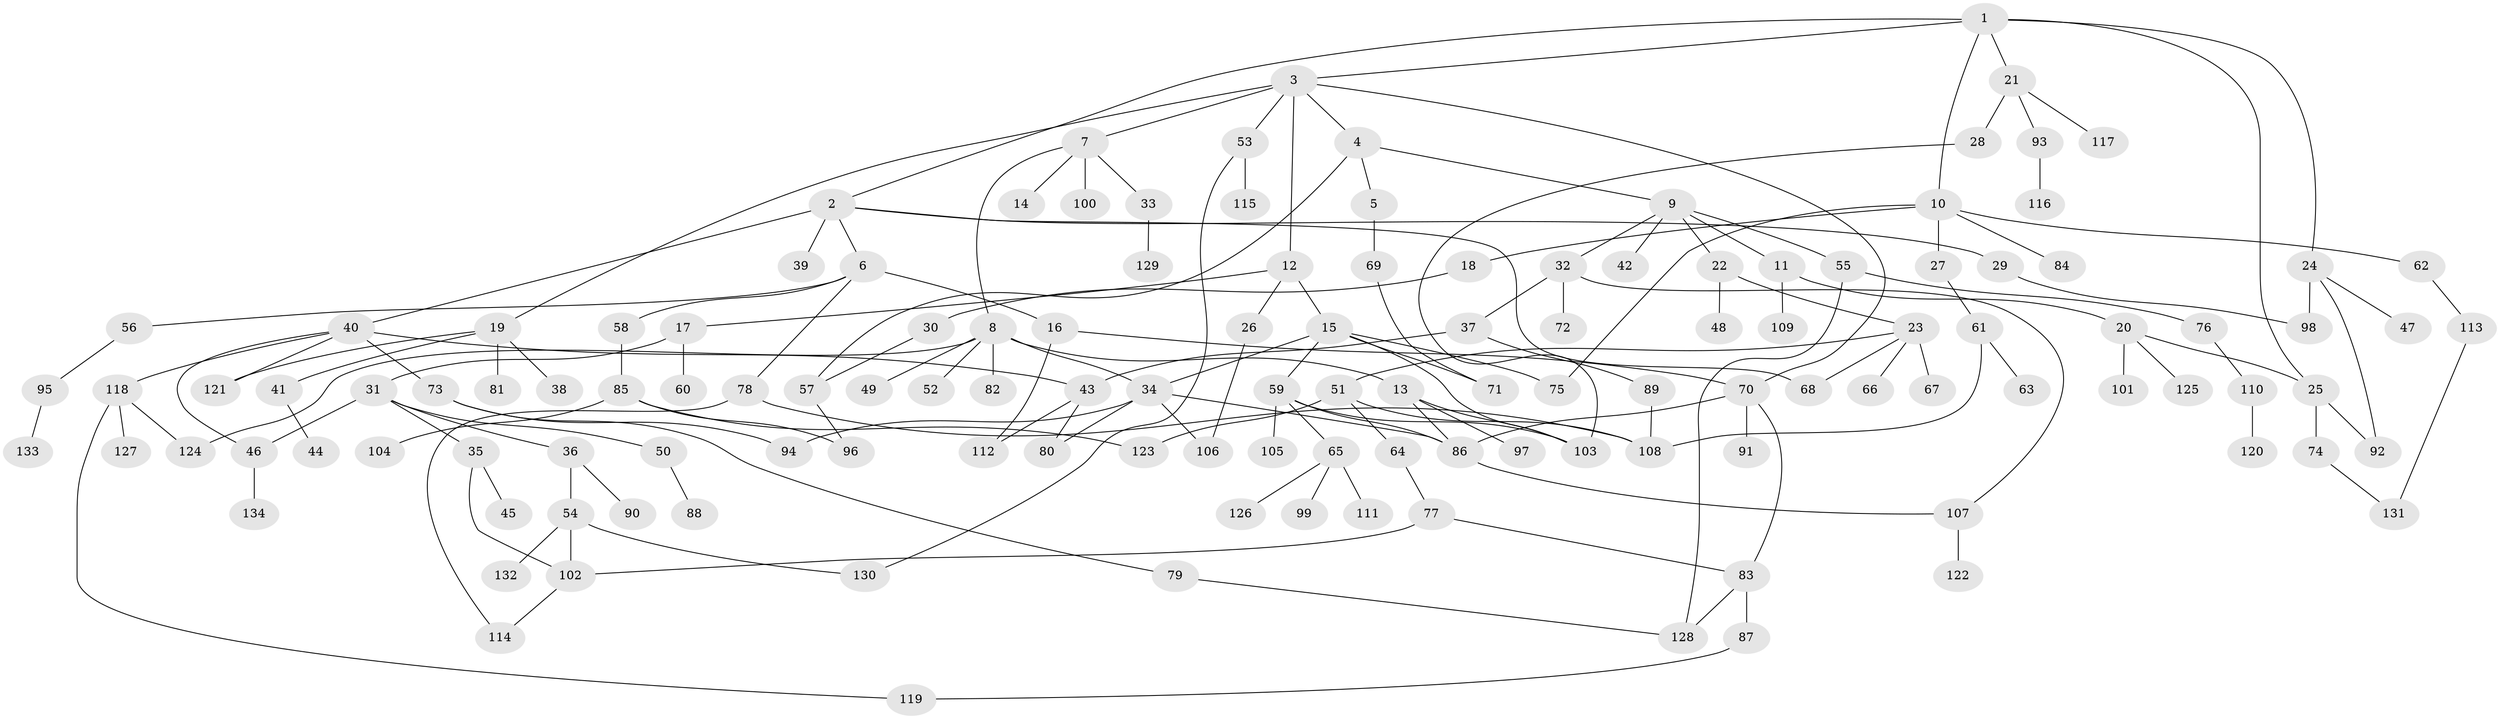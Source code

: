 // coarse degree distribution, {2: 0.24528301886792453, 10: 0.018867924528301886, 1: 0.5094339622641509, 5: 0.05660377358490566, 17: 0.018867924528301886, 3: 0.07547169811320754, 8: 0.018867924528301886, 14: 0.018867924528301886, 4: 0.018867924528301886, 11: 0.018867924528301886}
// Generated by graph-tools (version 1.1) at 2025/45/03/04/25 21:45:00]
// undirected, 134 vertices, 171 edges
graph export_dot {
graph [start="1"]
  node [color=gray90,style=filled];
  1;
  2;
  3;
  4;
  5;
  6;
  7;
  8;
  9;
  10;
  11;
  12;
  13;
  14;
  15;
  16;
  17;
  18;
  19;
  20;
  21;
  22;
  23;
  24;
  25;
  26;
  27;
  28;
  29;
  30;
  31;
  32;
  33;
  34;
  35;
  36;
  37;
  38;
  39;
  40;
  41;
  42;
  43;
  44;
  45;
  46;
  47;
  48;
  49;
  50;
  51;
  52;
  53;
  54;
  55;
  56;
  57;
  58;
  59;
  60;
  61;
  62;
  63;
  64;
  65;
  66;
  67;
  68;
  69;
  70;
  71;
  72;
  73;
  74;
  75;
  76;
  77;
  78;
  79;
  80;
  81;
  82;
  83;
  84;
  85;
  86;
  87;
  88;
  89;
  90;
  91;
  92;
  93;
  94;
  95;
  96;
  97;
  98;
  99;
  100;
  101;
  102;
  103;
  104;
  105;
  106;
  107;
  108;
  109;
  110;
  111;
  112;
  113;
  114;
  115;
  116;
  117;
  118;
  119;
  120;
  121;
  122;
  123;
  124;
  125;
  126;
  127;
  128;
  129;
  130;
  131;
  132;
  133;
  134;
  1 -- 2;
  1 -- 3;
  1 -- 10;
  1 -- 21;
  1 -- 24;
  1 -- 25;
  2 -- 6;
  2 -- 29;
  2 -- 39;
  2 -- 40;
  2 -- 68;
  3 -- 4;
  3 -- 7;
  3 -- 12;
  3 -- 19;
  3 -- 53;
  3 -- 70;
  4 -- 5;
  4 -- 9;
  4 -- 57;
  5 -- 69;
  6 -- 16;
  6 -- 56;
  6 -- 58;
  6 -- 78;
  7 -- 8;
  7 -- 14;
  7 -- 33;
  7 -- 100;
  8 -- 13;
  8 -- 34;
  8 -- 49;
  8 -- 52;
  8 -- 82;
  8 -- 124;
  9 -- 11;
  9 -- 22;
  9 -- 32;
  9 -- 42;
  9 -- 55;
  10 -- 18;
  10 -- 27;
  10 -- 62;
  10 -- 75;
  10 -- 84;
  11 -- 20;
  11 -- 109;
  12 -- 15;
  12 -- 17;
  12 -- 26;
  13 -- 97;
  13 -- 86;
  13 -- 103;
  15 -- 59;
  15 -- 75;
  15 -- 71;
  15 -- 34;
  15 -- 103;
  16 -- 70;
  16 -- 112;
  17 -- 31;
  17 -- 60;
  18 -- 30;
  19 -- 38;
  19 -- 41;
  19 -- 81;
  19 -- 121;
  20 -- 25;
  20 -- 101;
  20 -- 125;
  21 -- 28;
  21 -- 93;
  21 -- 117;
  22 -- 23;
  22 -- 48;
  23 -- 51;
  23 -- 66;
  23 -- 67;
  23 -- 68;
  24 -- 47;
  24 -- 98;
  24 -- 92;
  25 -- 74;
  25 -- 92;
  26 -- 106;
  27 -- 61;
  28 -- 103;
  29 -- 98;
  30 -- 57;
  31 -- 35;
  31 -- 36;
  31 -- 50;
  31 -- 46;
  32 -- 37;
  32 -- 72;
  32 -- 107;
  33 -- 129;
  34 -- 80;
  34 -- 94;
  34 -- 86;
  34 -- 106;
  35 -- 45;
  35 -- 102;
  36 -- 54;
  36 -- 90;
  37 -- 43;
  37 -- 89;
  40 -- 46;
  40 -- 73;
  40 -- 118;
  40 -- 43;
  40 -- 121;
  41 -- 44;
  43 -- 80;
  43 -- 112;
  46 -- 134;
  50 -- 88;
  51 -- 64;
  51 -- 123;
  51 -- 108;
  53 -- 115;
  53 -- 130;
  54 -- 130;
  54 -- 132;
  54 -- 102;
  55 -- 76;
  55 -- 128;
  56 -- 95;
  57 -- 96;
  58 -- 85;
  59 -- 65;
  59 -- 86;
  59 -- 105;
  59 -- 103;
  61 -- 63;
  61 -- 108;
  62 -- 113;
  64 -- 77;
  65 -- 99;
  65 -- 111;
  65 -- 126;
  69 -- 71;
  70 -- 91;
  70 -- 83;
  70 -- 86;
  73 -- 79;
  73 -- 94;
  74 -- 131;
  76 -- 110;
  77 -- 83;
  77 -- 102;
  78 -- 114;
  78 -- 108;
  79 -- 128;
  83 -- 87;
  83 -- 128;
  85 -- 104;
  85 -- 123;
  85 -- 96;
  86 -- 107;
  87 -- 119;
  89 -- 108;
  93 -- 116;
  95 -- 133;
  102 -- 114;
  107 -- 122;
  110 -- 120;
  113 -- 131;
  118 -- 119;
  118 -- 127;
  118 -- 124;
}
